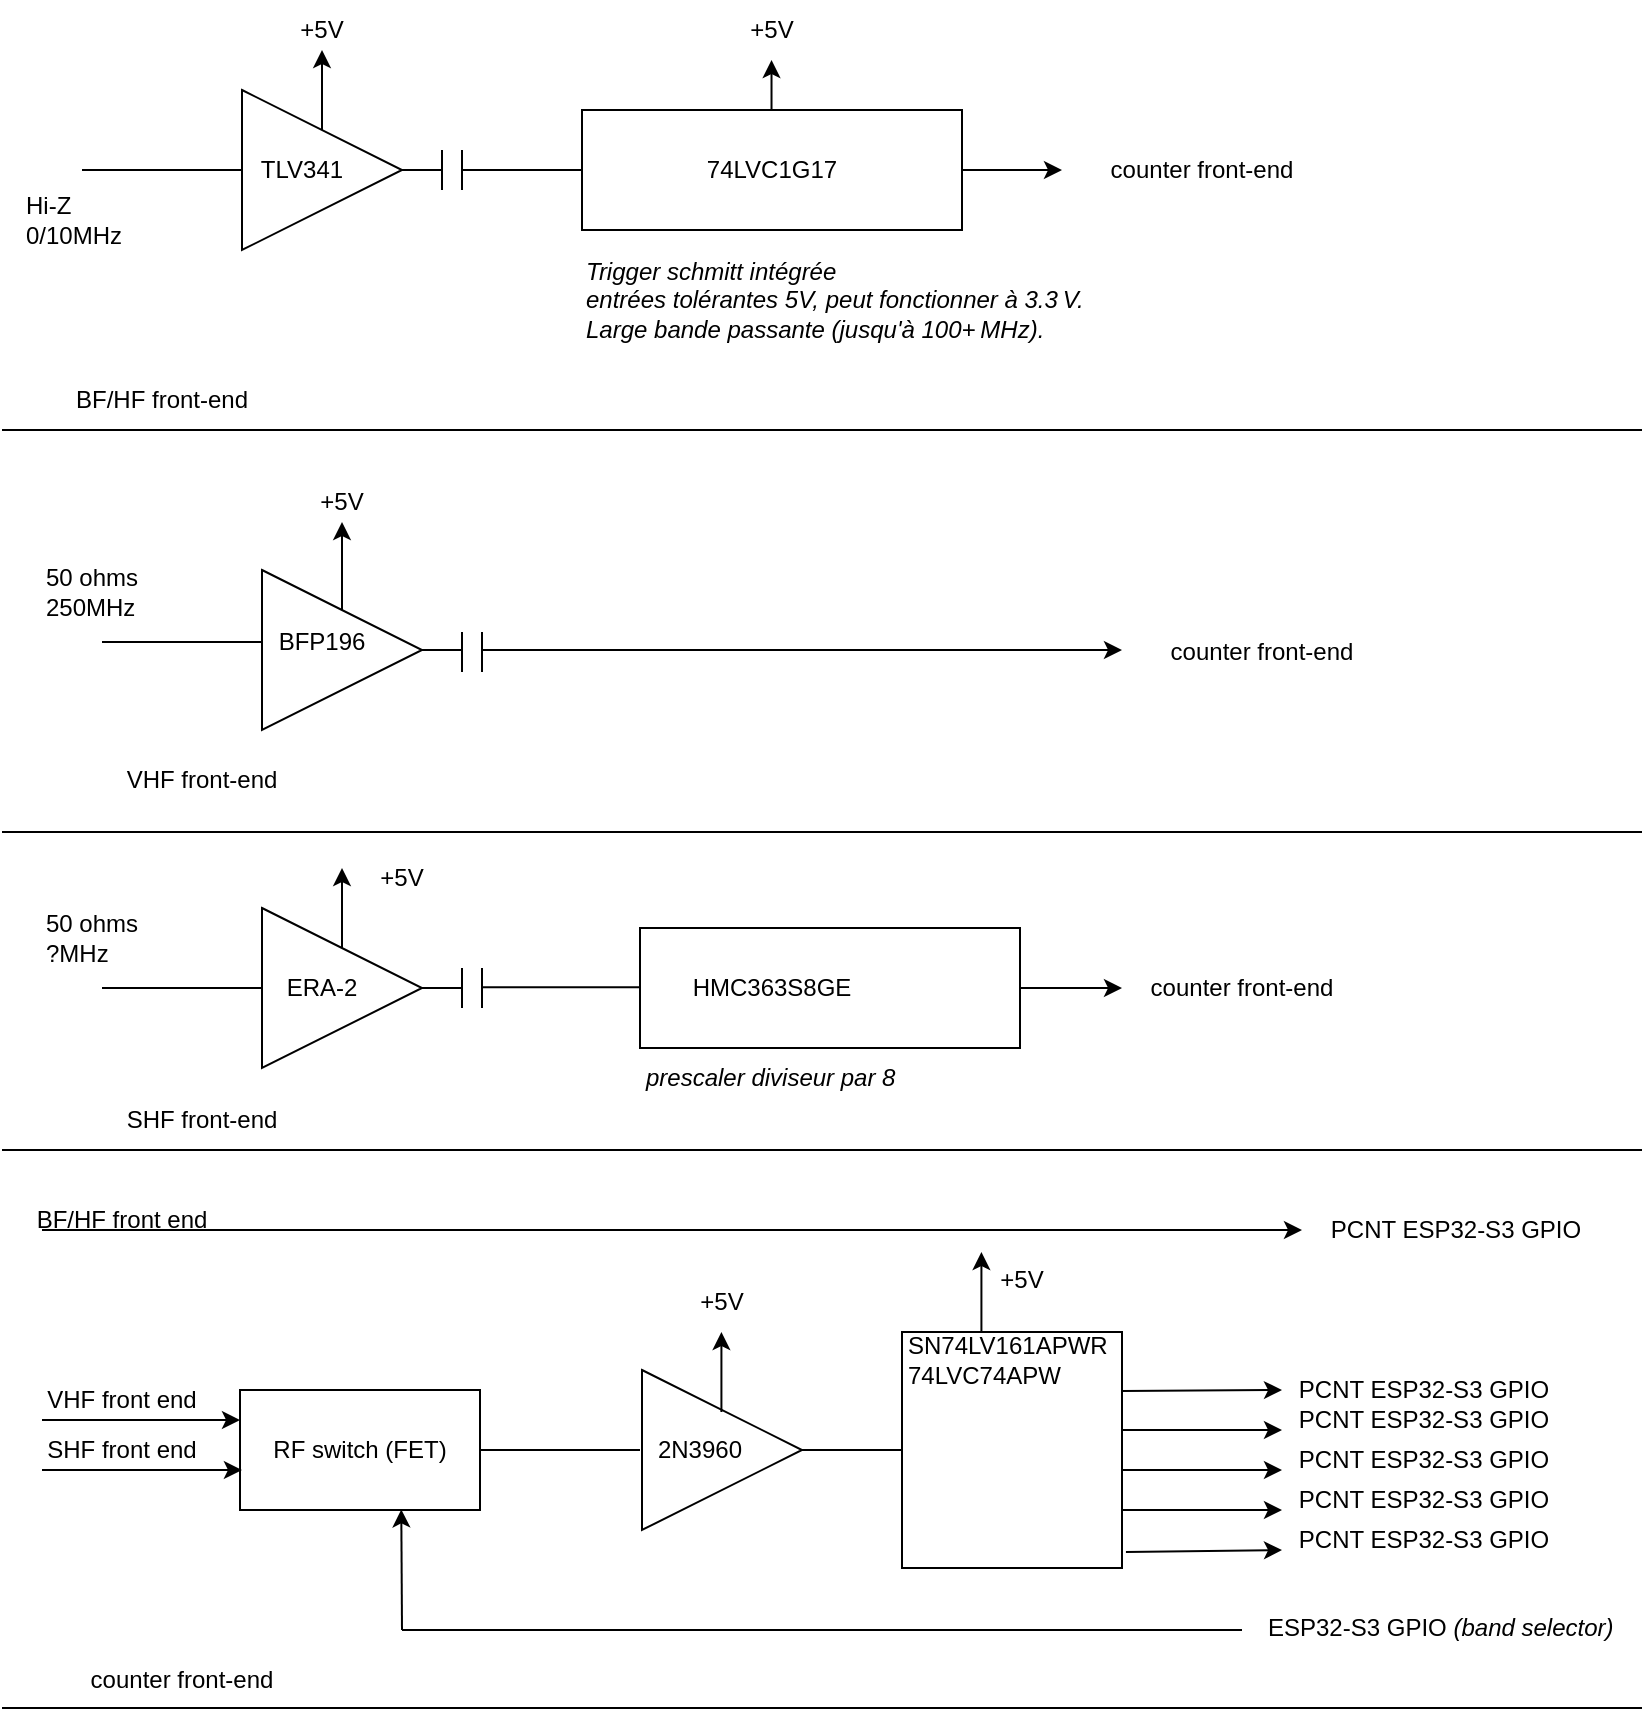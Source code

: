 <mxfile version="26.2.12">
  <diagram name="Page-1" id="k6onzWjORCCPgHIeGHYK">
    <mxGraphModel dx="1602" dy="940" grid="1" gridSize="10" guides="1" tooltips="1" connect="1" arrows="1" fold="1" page="1" pageScale="1" pageWidth="827" pageHeight="1169" math="0" shadow="0">
      <root>
        <mxCell id="0" />
        <mxCell id="1" parent="0" />
        <mxCell id="IQlJb9kU39XFHBNEdt3I-1" value="" style="endArrow=none;html=1;rounded=0;" edge="1" parent="1">
          <mxGeometry width="50" height="50" relative="1" as="geometry">
            <mxPoint y="240" as="sourcePoint" />
            <mxPoint x="820" y="240" as="targetPoint" />
          </mxGeometry>
        </mxCell>
        <mxCell id="IQlJb9kU39XFHBNEdt3I-3" value="BF/HF front-end" style="text;html=1;align=center;verticalAlign=middle;whiteSpace=wrap;rounded=0;" vertex="1" parent="1">
          <mxGeometry x="10" y="210" width="140" height="30" as="geometry" />
        </mxCell>
        <mxCell id="IQlJb9kU39XFHBNEdt3I-4" value="" style="triangle;whiteSpace=wrap;html=1;" vertex="1" parent="1">
          <mxGeometry x="120" y="70" width="80" height="80" as="geometry" />
        </mxCell>
        <mxCell id="IQlJb9kU39XFHBNEdt3I-5" value="TLV341" style="text;html=1;align=center;verticalAlign=middle;whiteSpace=wrap;rounded=0;" vertex="1" parent="1">
          <mxGeometry x="120" y="95" width="60" height="30" as="geometry" />
        </mxCell>
        <mxCell id="IQlJb9kU39XFHBNEdt3I-8" value="" style="group" vertex="1" connectable="0" parent="1">
          <mxGeometry x="220" y="100" width="10" height="20" as="geometry" />
        </mxCell>
        <mxCell id="IQlJb9kU39XFHBNEdt3I-6" value="" style="endArrow=none;html=1;rounded=0;" edge="1" parent="IQlJb9kU39XFHBNEdt3I-8">
          <mxGeometry width="50" height="50" relative="1" as="geometry">
            <mxPoint y="20" as="sourcePoint" />
            <mxPoint as="targetPoint" />
          </mxGeometry>
        </mxCell>
        <mxCell id="IQlJb9kU39XFHBNEdt3I-7" value="" style="endArrow=none;html=1;rounded=0;" edge="1" parent="IQlJb9kU39XFHBNEdt3I-8">
          <mxGeometry width="50" height="50" relative="1" as="geometry">
            <mxPoint x="10" y="20" as="sourcePoint" />
            <mxPoint x="10" as="targetPoint" />
          </mxGeometry>
        </mxCell>
        <mxCell id="IQlJb9kU39XFHBNEdt3I-9" value="" style="rounded=0;whiteSpace=wrap;html=1;" vertex="1" parent="1">
          <mxGeometry x="290" y="80" width="190" height="60" as="geometry" />
        </mxCell>
        <mxCell id="IQlJb9kU39XFHBNEdt3I-10" value="74LVC1G17" style="text;html=1;align=center;verticalAlign=middle;whiteSpace=wrap;rounded=0;" vertex="1" parent="1">
          <mxGeometry x="335" y="95" width="100" height="30" as="geometry" />
        </mxCell>
        <mxCell id="IQlJb9kU39XFHBNEdt3I-11" value="&lt;i&gt;Trigger schmitt intégrée&amp;nbsp;&lt;/i&gt;&lt;div&gt;&lt;i&gt;entrées tolérantes 5V, peut fonctionner à 3.3 V.&amp;nbsp;&lt;/i&gt;&lt;/div&gt;&lt;div&gt;&lt;i&gt;Large bande passante (jusqu&#39;à 100+ MHz).&lt;/i&gt;&lt;/div&gt;" style="text;html=1;align=left;verticalAlign=middle;whiteSpace=wrap;rounded=0;" vertex="1" parent="1">
          <mxGeometry x="290" y="150" width="350" height="50" as="geometry" />
        </mxCell>
        <mxCell id="IQlJb9kU39XFHBNEdt3I-12" value="" style="endArrow=classic;html=1;rounded=0;exitX=1;exitY=0.5;exitDx=0;exitDy=0;" edge="1" parent="1" source="IQlJb9kU39XFHBNEdt3I-9" target="IQlJb9kU39XFHBNEdt3I-13">
          <mxGeometry width="50" height="50" relative="1" as="geometry">
            <mxPoint x="290" y="160" as="sourcePoint" />
            <mxPoint x="560" y="110" as="targetPoint" />
          </mxGeometry>
        </mxCell>
        <mxCell id="IQlJb9kU39XFHBNEdt3I-13" value="counter front-end" style="text;html=1;align=center;verticalAlign=middle;whiteSpace=wrap;rounded=0;" vertex="1" parent="1">
          <mxGeometry x="530" y="95" width="140" height="30" as="geometry" />
        </mxCell>
        <mxCell id="IQlJb9kU39XFHBNEdt3I-14" value="" style="endArrow=classic;html=1;rounded=0;exitX=0.5;exitY=0;exitDx=0;exitDy=0;" edge="1" parent="1" source="IQlJb9kU39XFHBNEdt3I-4">
          <mxGeometry width="50" height="50" relative="1" as="geometry">
            <mxPoint x="330" y="160" as="sourcePoint" />
            <mxPoint x="160" y="50" as="targetPoint" />
          </mxGeometry>
        </mxCell>
        <mxCell id="IQlJb9kU39XFHBNEdt3I-15" value="" style="endArrow=classic;html=1;rounded=0;exitX=0.5;exitY=0;exitDx=0;exitDy=0;" edge="1" parent="1" target="IQlJb9kU39XFHBNEdt3I-16">
          <mxGeometry width="50" height="50" relative="1" as="geometry">
            <mxPoint x="384.76" y="80" as="sourcePoint" />
            <mxPoint x="384.76" y="40" as="targetPoint" />
          </mxGeometry>
        </mxCell>
        <mxCell id="IQlJb9kU39XFHBNEdt3I-16" value="+5V" style="text;html=1;align=center;verticalAlign=middle;whiteSpace=wrap;rounded=0;" vertex="1" parent="1">
          <mxGeometry x="354.76" y="25" width="60" height="30" as="geometry" />
        </mxCell>
        <mxCell id="IQlJb9kU39XFHBNEdt3I-17" value="+5V" style="text;html=1;align=center;verticalAlign=middle;whiteSpace=wrap;rounded=0;" vertex="1" parent="1">
          <mxGeometry x="130" y="25" width="60" height="30" as="geometry" />
        </mxCell>
        <mxCell id="IQlJb9kU39XFHBNEdt3I-18" value="" style="endArrow=none;html=1;rounded=0;" edge="1" parent="1">
          <mxGeometry width="50" height="50" relative="1" as="geometry">
            <mxPoint x="40" y="110" as="sourcePoint" />
            <mxPoint x="120" y="110" as="targetPoint" />
          </mxGeometry>
        </mxCell>
        <mxCell id="IQlJb9kU39XFHBNEdt3I-19" value="" style="endArrow=none;html=1;rounded=0;exitX=1;exitY=0.5;exitDx=0;exitDy=0;" edge="1" parent="1" source="IQlJb9kU39XFHBNEdt3I-4">
          <mxGeometry width="50" height="50" relative="1" as="geometry">
            <mxPoint x="50" y="120" as="sourcePoint" />
            <mxPoint x="220" y="110" as="targetPoint" />
          </mxGeometry>
        </mxCell>
        <mxCell id="IQlJb9kU39XFHBNEdt3I-20" value="" style="endArrow=none;html=1;rounded=0;" edge="1" parent="1">
          <mxGeometry width="50" height="50" relative="1" as="geometry">
            <mxPoint x="230" y="110" as="sourcePoint" />
            <mxPoint x="290" y="110" as="targetPoint" />
          </mxGeometry>
        </mxCell>
        <mxCell id="IQlJb9kU39XFHBNEdt3I-21" value="" style="endArrow=none;html=1;rounded=0;" edge="1" parent="1">
          <mxGeometry width="50" height="50" relative="1" as="geometry">
            <mxPoint y="441" as="sourcePoint" />
            <mxPoint x="820" y="441" as="targetPoint" />
          </mxGeometry>
        </mxCell>
        <mxCell id="IQlJb9kU39XFHBNEdt3I-22" value="VHF front-end" style="text;html=1;align=center;verticalAlign=middle;whiteSpace=wrap;rounded=0;" vertex="1" parent="1">
          <mxGeometry x="10" y="400" width="180" height="30" as="geometry" />
        </mxCell>
        <mxCell id="IQlJb9kU39XFHBNEdt3I-23" value="Hi-Z&lt;div&gt;0/10MHz&lt;/div&gt;" style="text;html=1;align=left;verticalAlign=middle;whiteSpace=wrap;rounded=0;" vertex="1" parent="1">
          <mxGeometry x="10" y="120" width="60" height="30" as="geometry" />
        </mxCell>
        <mxCell id="IQlJb9kU39XFHBNEdt3I-25" value="" style="triangle;whiteSpace=wrap;html=1;" vertex="1" parent="1">
          <mxGeometry x="130" y="310" width="80" height="80" as="geometry" />
        </mxCell>
        <mxCell id="IQlJb9kU39XFHBNEdt3I-26" value="BFP196" style="text;html=1;align=center;verticalAlign=middle;whiteSpace=wrap;rounded=0;" vertex="1" parent="1">
          <mxGeometry x="130" y="331" width="60" height="30" as="geometry" />
        </mxCell>
        <mxCell id="IQlJb9kU39XFHBNEdt3I-27" value="" style="group" vertex="1" connectable="0" parent="1">
          <mxGeometry x="230" y="341" width="10" height="20" as="geometry" />
        </mxCell>
        <mxCell id="IQlJb9kU39XFHBNEdt3I-28" value="" style="endArrow=none;html=1;rounded=0;" edge="1" parent="IQlJb9kU39XFHBNEdt3I-27">
          <mxGeometry width="50" height="50" relative="1" as="geometry">
            <mxPoint y="20" as="sourcePoint" />
            <mxPoint as="targetPoint" />
          </mxGeometry>
        </mxCell>
        <mxCell id="IQlJb9kU39XFHBNEdt3I-29" value="" style="endArrow=none;html=1;rounded=0;" edge="1" parent="IQlJb9kU39XFHBNEdt3I-27">
          <mxGeometry width="50" height="50" relative="1" as="geometry">
            <mxPoint x="10" y="20" as="sourcePoint" />
            <mxPoint x="10" as="targetPoint" />
          </mxGeometry>
        </mxCell>
        <mxCell id="IQlJb9kU39XFHBNEdt3I-30" value="" style="endArrow=classic;html=1;rounded=0;exitX=0.5;exitY=0;exitDx=0;exitDy=0;" edge="1" parent="1" source="IQlJb9kU39XFHBNEdt3I-25">
          <mxGeometry width="50" height="50" relative="1" as="geometry">
            <mxPoint x="340" y="396" as="sourcePoint" />
            <mxPoint x="170" y="286" as="targetPoint" />
          </mxGeometry>
        </mxCell>
        <mxCell id="IQlJb9kU39XFHBNEdt3I-31" value="+5V" style="text;html=1;align=center;verticalAlign=middle;whiteSpace=wrap;rounded=0;" vertex="1" parent="1">
          <mxGeometry x="140" y="261" width="60" height="30" as="geometry" />
        </mxCell>
        <mxCell id="IQlJb9kU39XFHBNEdt3I-32" value="" style="endArrow=none;html=1;rounded=0;" edge="1" parent="1">
          <mxGeometry width="50" height="50" relative="1" as="geometry">
            <mxPoint x="50" y="346" as="sourcePoint" />
            <mxPoint x="130" y="346" as="targetPoint" />
          </mxGeometry>
        </mxCell>
        <mxCell id="IQlJb9kU39XFHBNEdt3I-35" value="50 ohms&lt;div&gt;250MHz&lt;/div&gt;" style="text;html=1;align=left;verticalAlign=middle;whiteSpace=wrap;rounded=0;" vertex="1" parent="1">
          <mxGeometry x="20" y="306" width="60" height="30" as="geometry" />
        </mxCell>
        <mxCell id="IQlJb9kU39XFHBNEdt3I-36" value="" style="endArrow=none;html=1;rounded=0;" edge="1" parent="1">
          <mxGeometry width="50" height="50" relative="1" as="geometry">
            <mxPoint y="600" as="sourcePoint" />
            <mxPoint x="820" y="600" as="targetPoint" />
          </mxGeometry>
        </mxCell>
        <mxCell id="IQlJb9kU39XFHBNEdt3I-37" value="SHF front-end" style="text;html=1;align=center;verticalAlign=middle;whiteSpace=wrap;rounded=0;" vertex="1" parent="1">
          <mxGeometry x="10" y="570" width="180" height="30" as="geometry" />
        </mxCell>
        <mxCell id="IQlJb9kU39XFHBNEdt3I-38" value="" style="triangle;whiteSpace=wrap;html=1;" vertex="1" parent="1">
          <mxGeometry x="130" y="479" width="80" height="80" as="geometry" />
        </mxCell>
        <mxCell id="IQlJb9kU39XFHBNEdt3I-39" value="ERA-2" style="text;html=1;align=center;verticalAlign=middle;whiteSpace=wrap;rounded=0;" vertex="1" parent="1">
          <mxGeometry x="130" y="504" width="60" height="30" as="geometry" />
        </mxCell>
        <mxCell id="IQlJb9kU39XFHBNEdt3I-40" value="" style="group" vertex="1" connectable="0" parent="1">
          <mxGeometry x="230" y="509" width="10" height="20" as="geometry" />
        </mxCell>
        <mxCell id="IQlJb9kU39XFHBNEdt3I-41" value="" style="endArrow=none;html=1;rounded=0;" edge="1" parent="IQlJb9kU39XFHBNEdt3I-40">
          <mxGeometry width="50" height="50" relative="1" as="geometry">
            <mxPoint y="20" as="sourcePoint" />
            <mxPoint as="targetPoint" />
          </mxGeometry>
        </mxCell>
        <mxCell id="IQlJb9kU39XFHBNEdt3I-42" value="" style="endArrow=none;html=1;rounded=0;" edge="1" parent="IQlJb9kU39XFHBNEdt3I-40">
          <mxGeometry width="50" height="50" relative="1" as="geometry">
            <mxPoint x="10" y="20" as="sourcePoint" />
            <mxPoint x="10" as="targetPoint" />
          </mxGeometry>
        </mxCell>
        <mxCell id="IQlJb9kU39XFHBNEdt3I-43" value="" style="endArrow=classic;html=1;rounded=0;exitX=0.5;exitY=0;exitDx=0;exitDy=0;" edge="1" parent="1" source="IQlJb9kU39XFHBNEdt3I-38">
          <mxGeometry width="50" height="50" relative="1" as="geometry">
            <mxPoint x="340" y="569" as="sourcePoint" />
            <mxPoint x="170" y="459" as="targetPoint" />
          </mxGeometry>
        </mxCell>
        <mxCell id="IQlJb9kU39XFHBNEdt3I-44" value="" style="endArrow=none;html=1;rounded=0;" edge="1" parent="1">
          <mxGeometry width="50" height="50" relative="1" as="geometry">
            <mxPoint x="50" y="519" as="sourcePoint" />
            <mxPoint x="130" y="519" as="targetPoint" />
          </mxGeometry>
        </mxCell>
        <mxCell id="IQlJb9kU39XFHBNEdt3I-45" value="" style="endArrow=none;html=1;rounded=0;exitX=1;exitY=0.5;exitDx=0;exitDy=0;" edge="1" parent="1" source="IQlJb9kU39XFHBNEdt3I-38">
          <mxGeometry width="50" height="50" relative="1" as="geometry">
            <mxPoint x="60" y="529" as="sourcePoint" />
            <mxPoint x="230" y="519" as="targetPoint" />
          </mxGeometry>
        </mxCell>
        <mxCell id="IQlJb9kU39XFHBNEdt3I-46" value="" style="endArrow=none;html=1;rounded=0;" edge="1" parent="1">
          <mxGeometry width="50" height="50" relative="1" as="geometry">
            <mxPoint x="240" y="518.58" as="sourcePoint" />
            <mxPoint x="320" y="518.58" as="targetPoint" />
          </mxGeometry>
        </mxCell>
        <mxCell id="IQlJb9kU39XFHBNEdt3I-47" value="50 ohms&lt;div&gt;?MHz&lt;/div&gt;" style="text;html=1;align=left;verticalAlign=middle;whiteSpace=wrap;rounded=0;" vertex="1" parent="1">
          <mxGeometry x="20" y="479" width="60" height="30" as="geometry" />
        </mxCell>
        <mxCell id="IQlJb9kU39XFHBNEdt3I-48" value="+5V" style="text;html=1;align=center;verticalAlign=middle;whiteSpace=wrap;rounded=0;" vertex="1" parent="1">
          <mxGeometry x="170" y="449" width="60" height="30" as="geometry" />
        </mxCell>
        <mxCell id="IQlJb9kU39XFHBNEdt3I-51" value="" style="rounded=0;whiteSpace=wrap;html=1;" vertex="1" parent="1">
          <mxGeometry x="319" y="489" width="190" height="60" as="geometry" />
        </mxCell>
        <mxCell id="IQlJb9kU39XFHBNEdt3I-52" value="HMC363S8GE" style="text;html=1;align=center;verticalAlign=middle;whiteSpace=wrap;rounded=0;" vertex="1" parent="1">
          <mxGeometry x="354.76" y="504" width="60" height="30" as="geometry" />
        </mxCell>
        <mxCell id="IQlJb9kU39XFHBNEdt3I-53" value="&lt;i&gt;prescaler diviseur par 8&lt;/i&gt;" style="text;whiteSpace=wrap;html=1;" vertex="1" parent="1">
          <mxGeometry x="320" y="550" width="160" height="20" as="geometry" />
        </mxCell>
        <mxCell id="IQlJb9kU39XFHBNEdt3I-56" value="" style="endArrow=classic;html=1;rounded=0;" edge="1" parent="1">
          <mxGeometry width="50" height="50" relative="1" as="geometry">
            <mxPoint x="240" y="350" as="sourcePoint" />
            <mxPoint x="560" y="350" as="targetPoint" />
          </mxGeometry>
        </mxCell>
        <mxCell id="IQlJb9kU39XFHBNEdt3I-57" value="" style="endArrow=none;html=1;rounded=0;exitX=1;exitY=0.5;exitDx=0;exitDy=0;" edge="1" parent="1" source="IQlJb9kU39XFHBNEdt3I-25">
          <mxGeometry width="50" height="50" relative="1" as="geometry">
            <mxPoint x="220" y="390" as="sourcePoint" />
            <mxPoint x="230" y="350" as="targetPoint" />
          </mxGeometry>
        </mxCell>
        <mxCell id="IQlJb9kU39XFHBNEdt3I-58" value="counter front-end" style="text;html=1;align=center;verticalAlign=middle;whiteSpace=wrap;rounded=0;" vertex="1" parent="1">
          <mxGeometry x="560" y="336" width="140" height="30" as="geometry" />
        </mxCell>
        <mxCell id="IQlJb9kU39XFHBNEdt3I-59" value="" style="endArrow=classic;html=1;rounded=0;exitX=1;exitY=0.5;exitDx=0;exitDy=0;" edge="1" parent="1" source="IQlJb9kU39XFHBNEdt3I-51">
          <mxGeometry width="50" height="50" relative="1" as="geometry">
            <mxPoint x="250" y="360" as="sourcePoint" />
            <mxPoint x="560" y="519" as="targetPoint" />
          </mxGeometry>
        </mxCell>
        <mxCell id="IQlJb9kU39XFHBNEdt3I-60" value="counter front-end" style="text;html=1;align=center;verticalAlign=middle;whiteSpace=wrap;rounded=0;" vertex="1" parent="1">
          <mxGeometry x="550" y="504" width="140" height="30" as="geometry" />
        </mxCell>
        <mxCell id="IQlJb9kU39XFHBNEdt3I-61" value="" style="endArrow=none;html=1;rounded=0;" edge="1" parent="1">
          <mxGeometry width="50" height="50" relative="1" as="geometry">
            <mxPoint y="879" as="sourcePoint" />
            <mxPoint x="820" y="879" as="targetPoint" />
          </mxGeometry>
        </mxCell>
        <mxCell id="IQlJb9kU39XFHBNEdt3I-62" value="counter front-end" style="text;html=1;align=center;verticalAlign=middle;whiteSpace=wrap;rounded=0;" vertex="1" parent="1">
          <mxGeometry y="850" width="180" height="30" as="geometry" />
        </mxCell>
        <mxCell id="IQlJb9kU39XFHBNEdt3I-63" value="" style="endArrow=classic;html=1;rounded=0;" edge="1" parent="1">
          <mxGeometry width="50" height="50" relative="1" as="geometry">
            <mxPoint x="20" y="640" as="sourcePoint" />
            <mxPoint x="650" y="640" as="targetPoint" />
          </mxGeometry>
        </mxCell>
        <mxCell id="IQlJb9kU39XFHBNEdt3I-64" value="BF/HF front end" style="text;html=1;align=center;verticalAlign=middle;whiteSpace=wrap;rounded=0;" vertex="1" parent="1">
          <mxGeometry x="10" y="620" width="100" height="30" as="geometry" />
        </mxCell>
        <mxCell id="IQlJb9kU39XFHBNEdt3I-65" value="PCNT ESP32-S3 GPIO" style="text;html=1;align=center;verticalAlign=middle;whiteSpace=wrap;rounded=0;" vertex="1" parent="1">
          <mxGeometry x="647" y="625" width="160" height="30" as="geometry" />
        </mxCell>
        <mxCell id="IQlJb9kU39XFHBNEdt3I-67" value="RF switch (FET)" style="rounded=0;whiteSpace=wrap;html=1;" vertex="1" parent="1">
          <mxGeometry x="119" y="720" width="120" height="60" as="geometry" />
        </mxCell>
        <mxCell id="IQlJb9kU39XFHBNEdt3I-68" value="" style="endArrow=classic;html=1;rounded=0;entryX=0;entryY=0.25;entryDx=0;entryDy=0;" edge="1" parent="1" target="IQlJb9kU39XFHBNEdt3I-67">
          <mxGeometry width="50" height="50" relative="1" as="geometry">
            <mxPoint x="20" y="735" as="sourcePoint" />
            <mxPoint x="320" y="640" as="targetPoint" />
          </mxGeometry>
        </mxCell>
        <mxCell id="IQlJb9kU39XFHBNEdt3I-69" value="" style="endArrow=classic;html=1;rounded=0;entryX=0.008;entryY=0.667;entryDx=0;entryDy=0;entryPerimeter=0;" edge="1" parent="1" target="IQlJb9kU39XFHBNEdt3I-67">
          <mxGeometry width="50" height="50" relative="1" as="geometry">
            <mxPoint x="20" y="760" as="sourcePoint" />
            <mxPoint x="90" y="760" as="targetPoint" />
          </mxGeometry>
        </mxCell>
        <mxCell id="IQlJb9kU39XFHBNEdt3I-70" value="VHF front end" style="text;html=1;align=center;verticalAlign=middle;whiteSpace=wrap;rounded=0;" vertex="1" parent="1">
          <mxGeometry x="10" y="710" width="100" height="30" as="geometry" />
        </mxCell>
        <mxCell id="IQlJb9kU39XFHBNEdt3I-71" value="SHF front end" style="text;html=1;align=center;verticalAlign=middle;whiteSpace=wrap;rounded=0;" vertex="1" parent="1">
          <mxGeometry x="10" y="735" width="100" height="30" as="geometry" />
        </mxCell>
        <mxCell id="IQlJb9kU39XFHBNEdt3I-72" value="" style="endArrow=classic;html=1;rounded=0;entryX=0.672;entryY=0.995;entryDx=0;entryDy=0;entryPerimeter=0;" edge="1" parent="1" target="IQlJb9kU39XFHBNEdt3I-67">
          <mxGeometry width="50" height="50" relative="1" as="geometry">
            <mxPoint x="200" y="840" as="sourcePoint" />
            <mxPoint x="190" y="700" as="targetPoint" />
          </mxGeometry>
        </mxCell>
        <mxCell id="IQlJb9kU39XFHBNEdt3I-73" value="" style="endArrow=none;html=1;rounded=0;" edge="1" parent="1">
          <mxGeometry width="50" height="50" relative="1" as="geometry">
            <mxPoint x="200" y="840" as="sourcePoint" />
            <mxPoint x="620" y="840" as="targetPoint" />
          </mxGeometry>
        </mxCell>
        <mxCell id="IQlJb9kU39XFHBNEdt3I-74" value="ESP32-S3 GPIO &lt;i&gt;(band selector)&lt;/i&gt;" style="text;html=1;align=left;verticalAlign=middle;whiteSpace=wrap;rounded=0;" vertex="1" parent="1">
          <mxGeometry x="631" y="824" width="183" height="30" as="geometry" />
        </mxCell>
        <mxCell id="IQlJb9kU39XFHBNEdt3I-75" value="" style="triangle;whiteSpace=wrap;html=1;" vertex="1" parent="1">
          <mxGeometry x="320" y="710" width="80" height="80" as="geometry" />
        </mxCell>
        <mxCell id="IQlJb9kU39XFHBNEdt3I-76" value="2N3960" style="text;html=1;align=center;verticalAlign=middle;whiteSpace=wrap;rounded=0;" vertex="1" parent="1">
          <mxGeometry x="319" y="735" width="60" height="30" as="geometry" />
        </mxCell>
        <mxCell id="IQlJb9kU39XFHBNEdt3I-77" value="" style="endArrow=none;html=1;rounded=0;exitX=1;exitY=0.5;exitDx=0;exitDy=0;entryX=0;entryY=0.5;entryDx=0;entryDy=0;" edge="1" parent="1" source="IQlJb9kU39XFHBNEdt3I-67" target="IQlJb9kU39XFHBNEdt3I-76">
          <mxGeometry width="50" height="50" relative="1" as="geometry">
            <mxPoint x="460" y="610" as="sourcePoint" />
            <mxPoint x="510" y="560" as="targetPoint" />
          </mxGeometry>
        </mxCell>
        <mxCell id="IQlJb9kU39XFHBNEdt3I-78" value="" style="rounded=0;whiteSpace=wrap;html=1;" vertex="1" parent="1">
          <mxGeometry x="450" y="691" width="110" height="118" as="geometry" />
        </mxCell>
        <mxCell id="IQlJb9kU39XFHBNEdt3I-79" value="" style="endArrow=none;html=1;rounded=0;exitX=1;exitY=0.5;exitDx=0;exitDy=0;entryX=0;entryY=0.5;entryDx=0;entryDy=0;" edge="1" parent="1" source="IQlJb9kU39XFHBNEdt3I-75" target="IQlJb9kU39XFHBNEdt3I-78">
          <mxGeometry width="50" height="50" relative="1" as="geometry">
            <mxPoint x="460" y="610" as="sourcePoint" />
            <mxPoint x="510" y="560" as="targetPoint" />
          </mxGeometry>
        </mxCell>
        <mxCell id="IQlJb9kU39XFHBNEdt3I-80" value="" style="endArrow=classic;html=1;rounded=0;exitX=0.5;exitY=0;exitDx=0;exitDy=0;" edge="1" parent="1">
          <mxGeometry width="50" height="50" relative="1" as="geometry">
            <mxPoint x="359.71" y="731" as="sourcePoint" />
            <mxPoint x="359.71" y="691" as="targetPoint" />
          </mxGeometry>
        </mxCell>
        <mxCell id="IQlJb9kU39XFHBNEdt3I-81" value="+5V" style="text;html=1;align=center;verticalAlign=middle;whiteSpace=wrap;rounded=0;" vertex="1" parent="1">
          <mxGeometry x="330" y="661" width="60" height="30" as="geometry" />
        </mxCell>
        <mxCell id="IQlJb9kU39XFHBNEdt3I-82" value="" style="endArrow=classic;html=1;rounded=0;exitX=0.5;exitY=0;exitDx=0;exitDy=0;" edge="1" parent="1">
          <mxGeometry width="50" height="50" relative="1" as="geometry">
            <mxPoint x="489.71" y="691" as="sourcePoint" />
            <mxPoint x="489.71" y="651" as="targetPoint" />
          </mxGeometry>
        </mxCell>
        <mxCell id="IQlJb9kU39XFHBNEdt3I-83" value="+5V" style="text;html=1;align=center;verticalAlign=middle;whiteSpace=wrap;rounded=0;" vertex="1" parent="1">
          <mxGeometry x="480" y="650" width="60" height="30" as="geometry" />
        </mxCell>
        <mxCell id="IQlJb9kU39XFHBNEdt3I-84" value="" style="endArrow=classic;html=1;rounded=0;exitX=1;exitY=0.25;exitDx=0;exitDy=0;" edge="1" parent="1" source="IQlJb9kU39XFHBNEdt3I-78">
          <mxGeometry width="50" height="50" relative="1" as="geometry">
            <mxPoint x="450" y="710" as="sourcePoint" />
            <mxPoint x="640" y="720" as="targetPoint" />
          </mxGeometry>
        </mxCell>
        <mxCell id="IQlJb9kU39XFHBNEdt3I-85" value="" style="endArrow=classic;html=1;rounded=0;" edge="1" parent="1">
          <mxGeometry width="50" height="50" relative="1" as="geometry">
            <mxPoint x="560" y="740" as="sourcePoint" />
            <mxPoint x="640" y="740" as="targetPoint" />
          </mxGeometry>
        </mxCell>
        <mxCell id="IQlJb9kU39XFHBNEdt3I-86" value="" style="endArrow=classic;html=1;rounded=0;" edge="1" parent="1">
          <mxGeometry width="50" height="50" relative="1" as="geometry">
            <mxPoint x="560" y="760" as="sourcePoint" />
            <mxPoint x="640" y="760" as="targetPoint" />
          </mxGeometry>
        </mxCell>
        <mxCell id="IQlJb9kU39XFHBNEdt3I-87" value="" style="endArrow=classic;html=1;rounded=0;" edge="1" parent="1">
          <mxGeometry width="50" height="50" relative="1" as="geometry">
            <mxPoint x="560" y="780" as="sourcePoint" />
            <mxPoint x="640" y="780" as="targetPoint" />
          </mxGeometry>
        </mxCell>
        <mxCell id="IQlJb9kU39XFHBNEdt3I-88" value="" style="endArrow=classic;html=1;rounded=0;exitX=1.018;exitY=0.932;exitDx=0;exitDy=0;exitPerimeter=0;" edge="1" parent="1" source="IQlJb9kU39XFHBNEdt3I-78">
          <mxGeometry width="50" height="50" relative="1" as="geometry">
            <mxPoint x="530" y="801" as="sourcePoint" />
            <mxPoint x="640" y="800" as="targetPoint" />
          </mxGeometry>
        </mxCell>
        <mxCell id="IQlJb9kU39XFHBNEdt3I-89" value="PCNT ESP32-S3 GPIO" style="text;html=1;align=center;verticalAlign=middle;whiteSpace=wrap;rounded=0;" vertex="1" parent="1">
          <mxGeometry x="631" y="705" width="160" height="30" as="geometry" />
        </mxCell>
        <mxCell id="IQlJb9kU39XFHBNEdt3I-90" value="PCNT ESP32-S3 GPIO" style="text;html=1;align=center;verticalAlign=middle;whiteSpace=wrap;rounded=0;" vertex="1" parent="1">
          <mxGeometry x="631" y="720" width="160" height="30" as="geometry" />
        </mxCell>
        <mxCell id="IQlJb9kU39XFHBNEdt3I-91" value="PCNT ESP32-S3 GPIO" style="text;html=1;align=center;verticalAlign=middle;whiteSpace=wrap;rounded=0;" vertex="1" parent="1">
          <mxGeometry x="631" y="740" width="160" height="30" as="geometry" />
        </mxCell>
        <mxCell id="IQlJb9kU39XFHBNEdt3I-92" value="PCNT ESP32-S3 GPIO" style="text;html=1;align=center;verticalAlign=middle;whiteSpace=wrap;rounded=0;" vertex="1" parent="1">
          <mxGeometry x="631" y="760" width="160" height="30" as="geometry" />
        </mxCell>
        <mxCell id="IQlJb9kU39XFHBNEdt3I-93" value="PCNT ESP32-S3 GPIO" style="text;html=1;align=center;verticalAlign=middle;whiteSpace=wrap;rounded=0;" vertex="1" parent="1">
          <mxGeometry x="631" y="780" width="160" height="30" as="geometry" />
        </mxCell>
        <mxCell id="IQlJb9kU39XFHBNEdt3I-94" value="SN74LV161APWR&lt;div&gt;74LVC74APW&lt;/div&gt;" style="text;html=1;align=left;verticalAlign=middle;whiteSpace=wrap;rounded=0;" vertex="1" parent="1">
          <mxGeometry x="451" y="690" width="109" height="30" as="geometry" />
        </mxCell>
      </root>
    </mxGraphModel>
  </diagram>
</mxfile>
